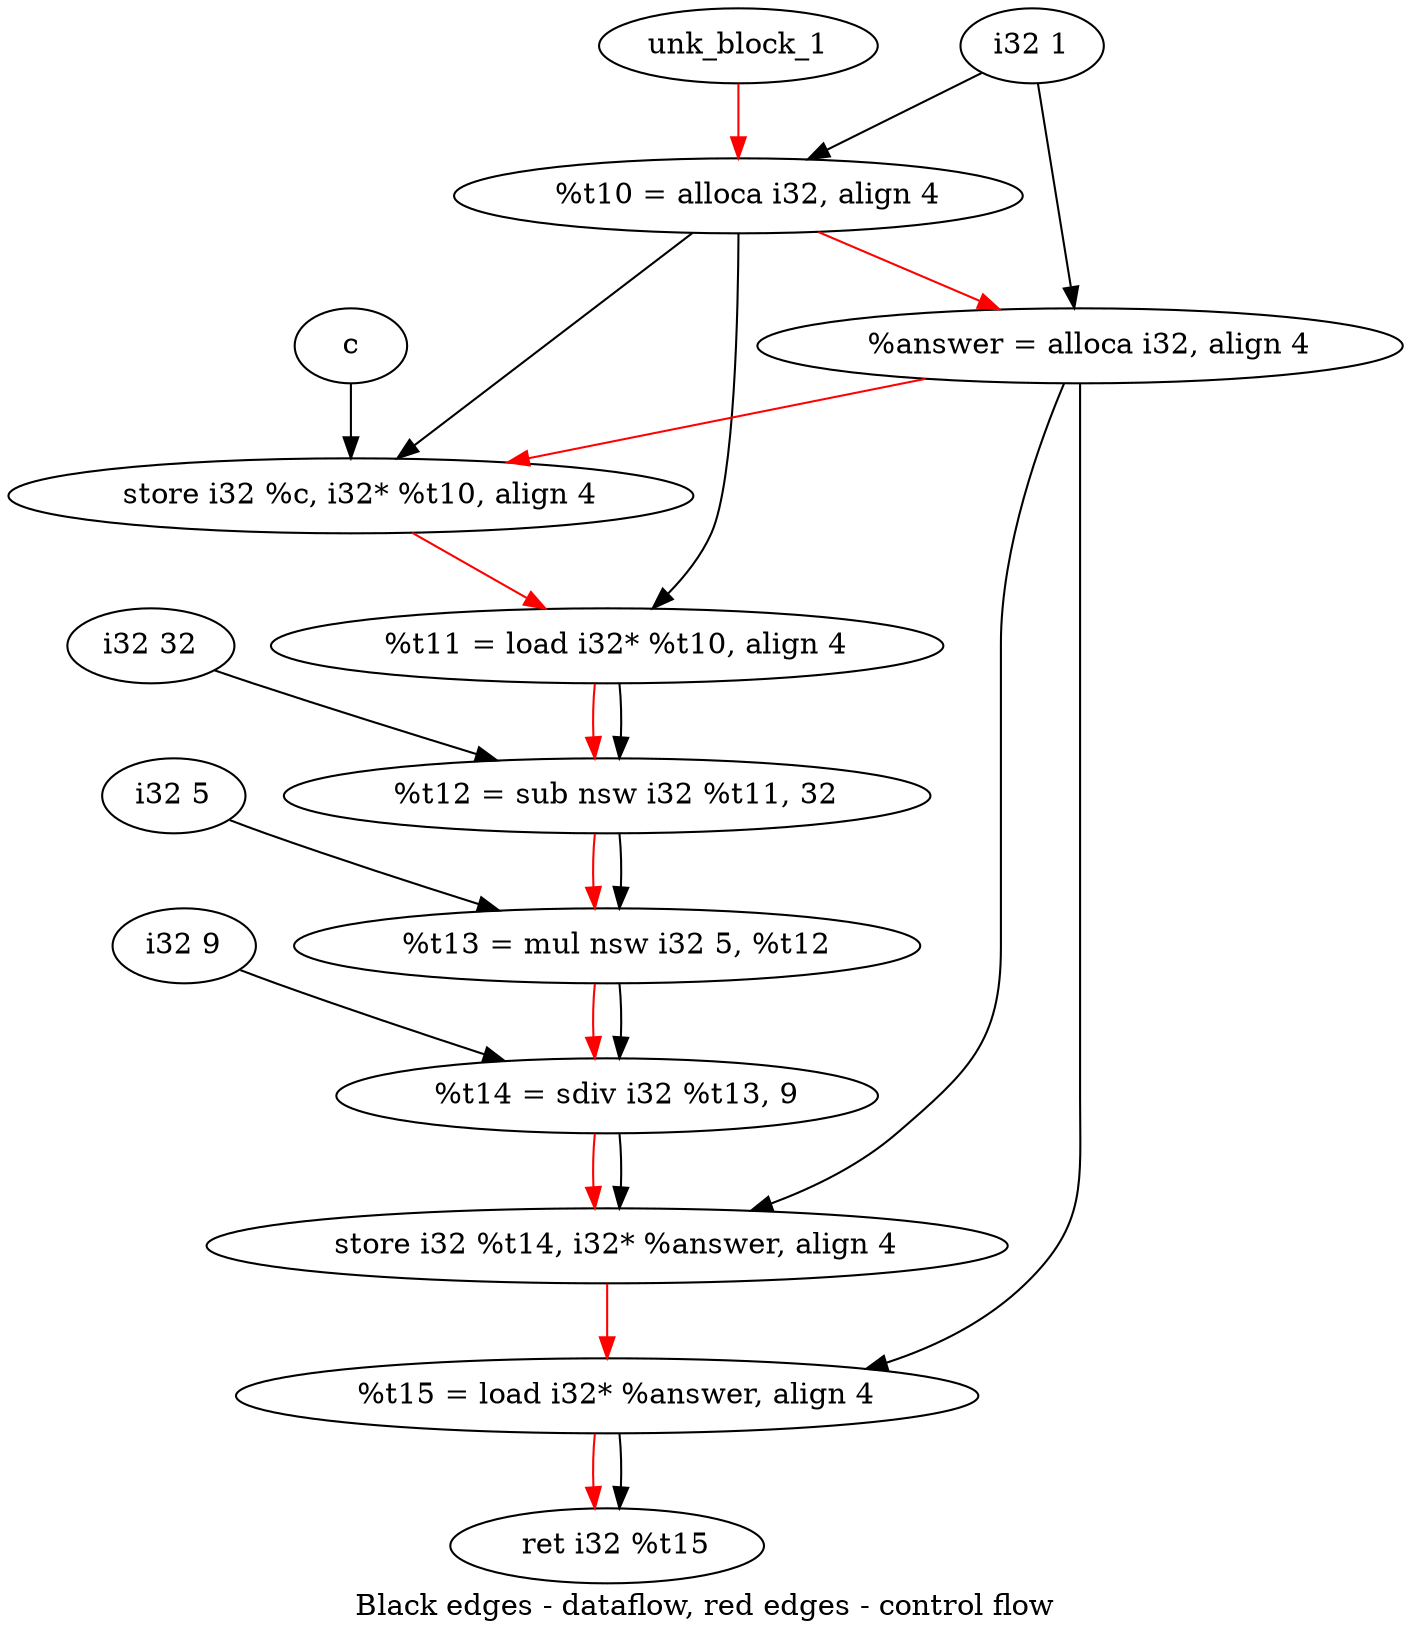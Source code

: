 digraph G {
compound=true
label="Black edges - dataflow, red edges - control flow"
"t10" [label="  %t10 = alloca i32, align 4"]
"answer" [label="  %answer = alloca i32, align 4"]
"_1" [label="  store i32 %c, i32* %t10, align 4"]
"t11" [label="  %t11 = load i32* %t10, align 4"]
"t12" [label="  %t12 = sub nsw i32 %t11, 32"]
"t13" [label="  %t13 = mul nsw i32 5, %t12"]
"t14" [label="  %t14 = sdiv i32 %t13, 9"]
"_2" [label="  store i32 %t14, i32* %answer, align 4"]
"t15" [label="  %t15 = load i32* %answer, align 4"]
"_3" [label="  ret i32 %t15"]
"unk_block_1" -> "t10"[color=red]
"i32 1" -> "t10"
"t10" -> "answer"[color=red weight=2]
"i32 1" -> "answer"
"answer" -> "_1"[color=red weight=2]
"c" -> "_1"
"t10" -> "_1"
"_1" -> "t11"[color=red weight=2]
"t10" -> "t11"
"t11" -> "t12"[color=red weight=2]
"t11" -> "t12"
"i32 32" -> "t12"
"t12" -> "t13"[color=red weight=2]
"i32 5" -> "t13"
"t12" -> "t13"
"t13" -> "t14"[color=red weight=2]
"t13" -> "t14"
"i32 9" -> "t14"
"t14" -> "_2"[color=red weight=2]
"t14" -> "_2"
"answer" -> "_2"
"_2" -> "t15"[color=red weight=2]
"answer" -> "t15"
"t15" -> "_3"[color=red weight=2]
"t15" -> "_3"

}
